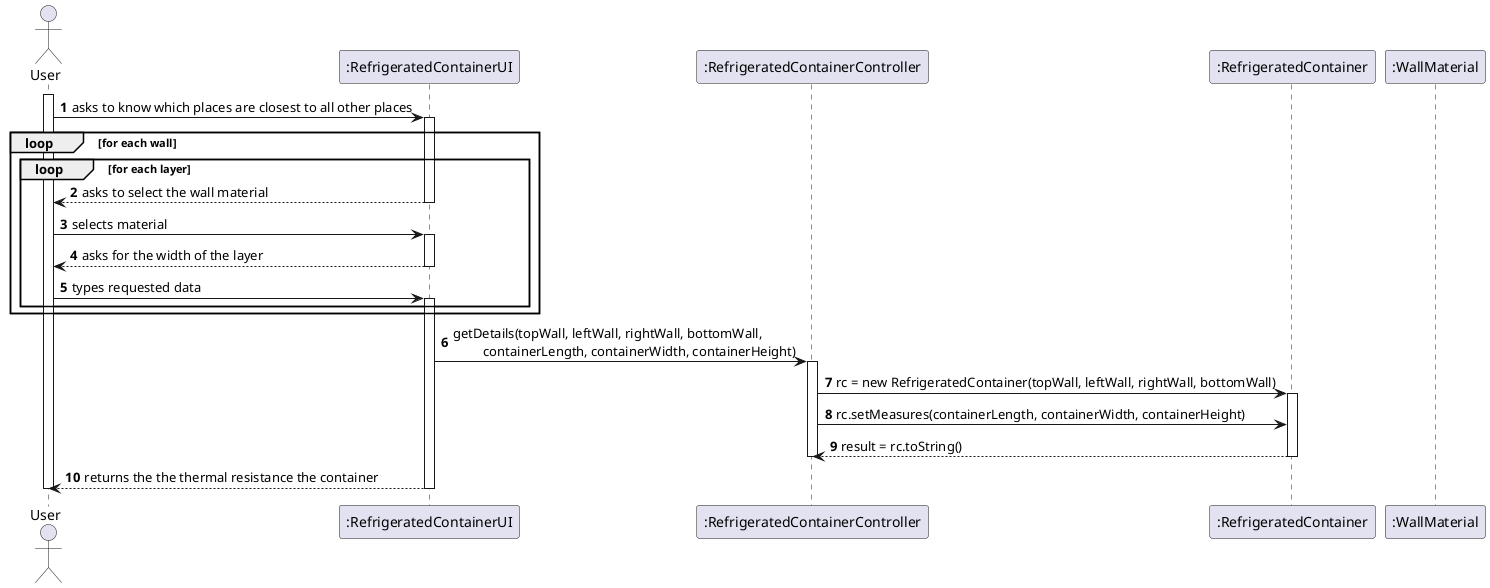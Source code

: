 @startuml
'https://plantuml.com/sequence-diagram

autonumber

actor User as U

participant ":RefrigeratedContainerUI" as UI
participant ":RefrigeratedContainerController" as CTRL
participant ":RefrigeratedContainer" as RC
participant ":WallMaterial" as WM

activate U
U -> UI : asks to know which places are closest to all other places

loop for each wall
loop for each layer

activate UI
UI --> U : asks to select the wall material
deactivate UI

U -> UI : selects material

activate UI
UI --> U : asks for the width of the layer
deactivate UI

U -> UI : types requested data
activate UI

end
end

UI -> CTRL : getDetails(topWall, leftWall, rightWall, bottomWall,\n\t containerLength, containerWidth, containerHeight)
activate CTRL

CTRL -> RC : rc = new RefrigeratedContainer(topWall, leftWall, rightWall, bottomWall)
activate RC
CTRL -> RC : rc.setMeasures(containerLength, containerWidth, containerHeight)

RC --> CTRL : result = rc.toString()
deactivate RC

deactivate CTRL

UI --> U : returns the the thermal resistance the container

deactivate UI
deactivate U
@enduml